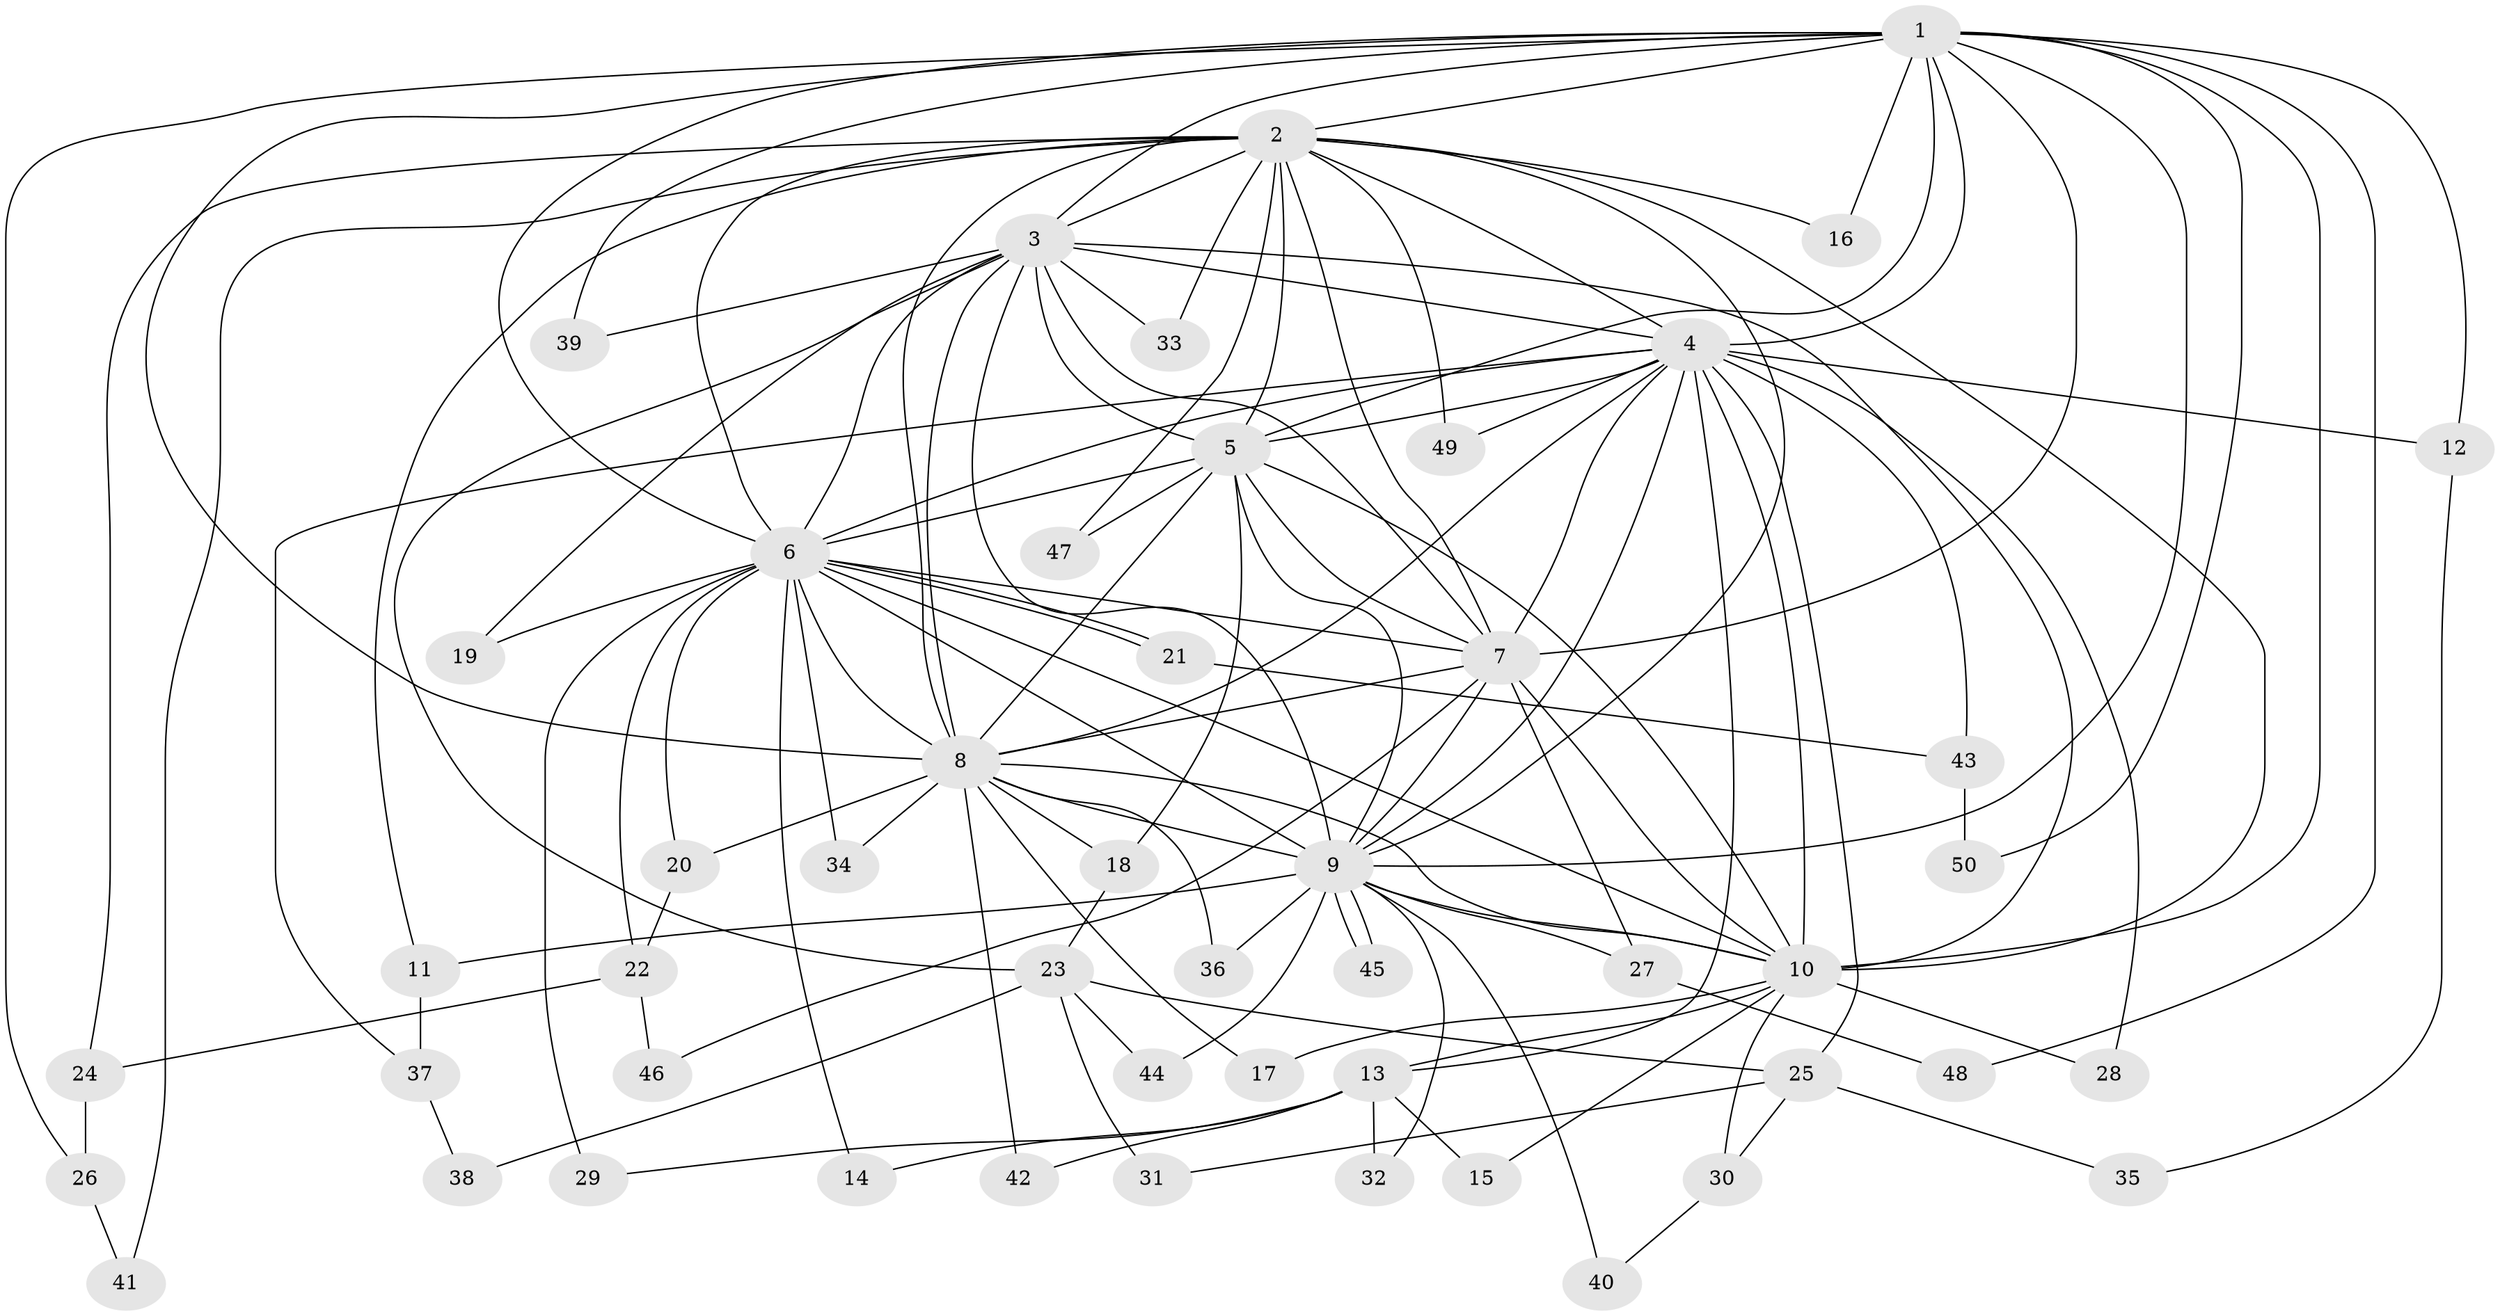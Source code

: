 // Generated by graph-tools (version 1.1) at 2025/25/03/09/25 03:25:50]
// undirected, 50 vertices, 125 edges
graph export_dot {
graph [start="1"]
  node [color=gray90,style=filled];
  1;
  2;
  3;
  4;
  5;
  6;
  7;
  8;
  9;
  10;
  11;
  12;
  13;
  14;
  15;
  16;
  17;
  18;
  19;
  20;
  21;
  22;
  23;
  24;
  25;
  26;
  27;
  28;
  29;
  30;
  31;
  32;
  33;
  34;
  35;
  36;
  37;
  38;
  39;
  40;
  41;
  42;
  43;
  44;
  45;
  46;
  47;
  48;
  49;
  50;
  1 -- 2;
  1 -- 3;
  1 -- 4;
  1 -- 5;
  1 -- 6;
  1 -- 7;
  1 -- 8;
  1 -- 9;
  1 -- 10;
  1 -- 12;
  1 -- 16;
  1 -- 26;
  1 -- 39;
  1 -- 48;
  1 -- 50;
  2 -- 3;
  2 -- 4;
  2 -- 5;
  2 -- 6;
  2 -- 7;
  2 -- 8;
  2 -- 9;
  2 -- 10;
  2 -- 11;
  2 -- 16;
  2 -- 24;
  2 -- 33;
  2 -- 41;
  2 -- 47;
  2 -- 49;
  3 -- 4;
  3 -- 5;
  3 -- 6;
  3 -- 7;
  3 -- 8;
  3 -- 9;
  3 -- 10;
  3 -- 19;
  3 -- 23;
  3 -- 33;
  3 -- 39;
  4 -- 5;
  4 -- 6;
  4 -- 7;
  4 -- 8;
  4 -- 9;
  4 -- 10;
  4 -- 12;
  4 -- 13;
  4 -- 25;
  4 -- 28;
  4 -- 37;
  4 -- 43;
  4 -- 49;
  5 -- 6;
  5 -- 7;
  5 -- 8;
  5 -- 9;
  5 -- 10;
  5 -- 18;
  5 -- 47;
  6 -- 7;
  6 -- 8;
  6 -- 9;
  6 -- 10;
  6 -- 14;
  6 -- 19;
  6 -- 20;
  6 -- 21;
  6 -- 21;
  6 -- 22;
  6 -- 29;
  6 -- 34;
  7 -- 8;
  7 -- 9;
  7 -- 10;
  7 -- 27;
  7 -- 46;
  8 -- 9;
  8 -- 10;
  8 -- 17;
  8 -- 18;
  8 -- 20;
  8 -- 34;
  8 -- 36;
  8 -- 42;
  9 -- 10;
  9 -- 11;
  9 -- 27;
  9 -- 32;
  9 -- 36;
  9 -- 40;
  9 -- 44;
  9 -- 45;
  9 -- 45;
  10 -- 13;
  10 -- 15;
  10 -- 17;
  10 -- 28;
  10 -- 30;
  11 -- 37;
  12 -- 35;
  13 -- 14;
  13 -- 15;
  13 -- 29;
  13 -- 32;
  13 -- 42;
  18 -- 23;
  20 -- 22;
  21 -- 43;
  22 -- 24;
  22 -- 46;
  23 -- 25;
  23 -- 31;
  23 -- 38;
  23 -- 44;
  24 -- 26;
  25 -- 30;
  25 -- 31;
  25 -- 35;
  26 -- 41;
  27 -- 48;
  30 -- 40;
  37 -- 38;
  43 -- 50;
}
